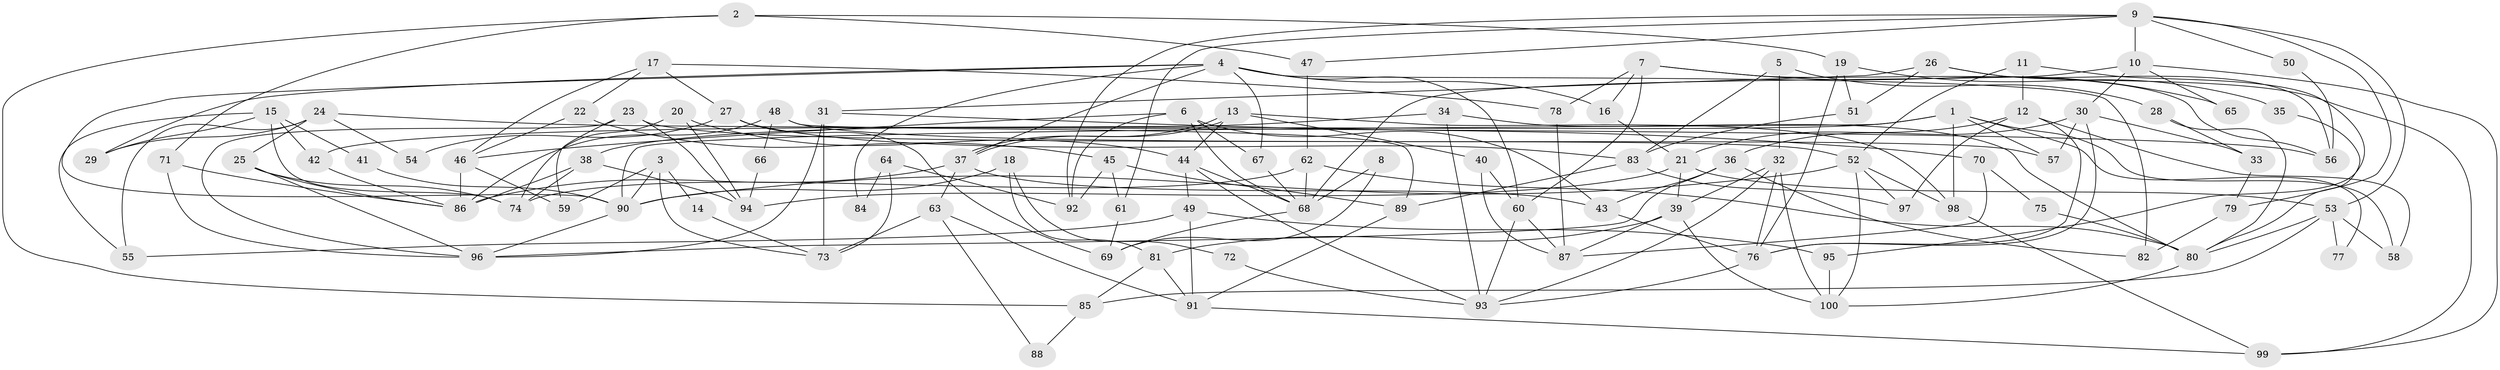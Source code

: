 // Generated by graph-tools (version 1.1) at 2025/11/02/21/25 10:11:14]
// undirected, 100 vertices, 200 edges
graph export_dot {
graph [start="1"]
  node [color=gray90,style=filled];
  1;
  2;
  3;
  4;
  5;
  6;
  7;
  8;
  9;
  10;
  11;
  12;
  13;
  14;
  15;
  16;
  17;
  18;
  19;
  20;
  21;
  22;
  23;
  24;
  25;
  26;
  27;
  28;
  29;
  30;
  31;
  32;
  33;
  34;
  35;
  36;
  37;
  38;
  39;
  40;
  41;
  42;
  43;
  44;
  45;
  46;
  47;
  48;
  49;
  50;
  51;
  52;
  53;
  54;
  55;
  56;
  57;
  58;
  59;
  60;
  61;
  62;
  63;
  64;
  65;
  66;
  67;
  68;
  69;
  70;
  71;
  72;
  73;
  74;
  75;
  76;
  77;
  78;
  79;
  80;
  81;
  82;
  83;
  84;
  85;
  86;
  87;
  88;
  89;
  90;
  91;
  92;
  93;
  94;
  95;
  96;
  97;
  98;
  99;
  100;
  1 -- 57;
  1 -- 98;
  1 -- 42;
  1 -- 58;
  1 -- 77;
  1 -- 90;
  2 -- 71;
  2 -- 19;
  2 -- 47;
  2 -- 85;
  3 -- 59;
  3 -- 90;
  3 -- 14;
  3 -- 73;
  4 -- 60;
  4 -- 29;
  4 -- 16;
  4 -- 37;
  4 -- 67;
  4 -- 82;
  4 -- 84;
  4 -- 90;
  5 -- 32;
  5 -- 28;
  5 -- 83;
  6 -- 68;
  6 -- 67;
  6 -- 43;
  6 -- 46;
  6 -- 92;
  7 -- 16;
  7 -- 60;
  7 -- 56;
  7 -- 65;
  7 -- 78;
  8 -- 68;
  8 -- 69;
  9 -- 53;
  9 -- 47;
  9 -- 10;
  9 -- 50;
  9 -- 61;
  9 -- 79;
  9 -- 92;
  10 -- 68;
  10 -- 30;
  10 -- 65;
  10 -- 99;
  11 -- 52;
  11 -- 95;
  11 -- 12;
  12 -- 76;
  12 -- 21;
  12 -- 58;
  12 -- 97;
  13 -- 37;
  13 -- 37;
  13 -- 44;
  13 -- 40;
  13 -- 98;
  14 -- 73;
  15 -- 42;
  15 -- 55;
  15 -- 29;
  15 -- 41;
  15 -- 74;
  16 -- 21;
  17 -- 78;
  17 -- 46;
  17 -- 22;
  17 -- 27;
  18 -- 81;
  18 -- 90;
  18 -- 72;
  19 -- 76;
  19 -- 51;
  19 -- 35;
  20 -- 74;
  20 -- 94;
  20 -- 44;
  21 -- 53;
  21 -- 39;
  21 -- 94;
  22 -- 46;
  22 -- 45;
  23 -- 52;
  23 -- 96;
  23 -- 59;
  23 -- 94;
  24 -- 56;
  24 -- 25;
  24 -- 29;
  24 -- 54;
  24 -- 55;
  25 -- 96;
  25 -- 74;
  25 -- 86;
  26 -- 99;
  26 -- 31;
  26 -- 51;
  26 -- 56;
  27 -- 83;
  27 -- 54;
  27 -- 69;
  28 -- 33;
  28 -- 80;
  30 -- 76;
  30 -- 33;
  30 -- 36;
  30 -- 57;
  31 -- 73;
  31 -- 96;
  31 -- 70;
  32 -- 39;
  32 -- 76;
  32 -- 93;
  32 -- 100;
  33 -- 79;
  34 -- 38;
  34 -- 93;
  34 -- 80;
  35 -- 80;
  36 -- 43;
  36 -- 82;
  36 -- 96;
  37 -- 43;
  37 -- 63;
  37 -- 86;
  38 -- 94;
  38 -- 86;
  38 -- 74;
  39 -- 100;
  39 -- 81;
  39 -- 87;
  40 -- 60;
  40 -- 87;
  41 -- 90;
  42 -- 86;
  43 -- 76;
  44 -- 68;
  44 -- 49;
  44 -- 93;
  45 -- 92;
  45 -- 61;
  45 -- 89;
  46 -- 86;
  46 -- 59;
  47 -- 62;
  48 -- 89;
  48 -- 86;
  48 -- 57;
  48 -- 66;
  49 -- 91;
  49 -- 55;
  49 -- 95;
  50 -- 56;
  51 -- 83;
  52 -- 90;
  52 -- 98;
  52 -- 97;
  52 -- 100;
  53 -- 58;
  53 -- 80;
  53 -- 77;
  53 -- 85;
  60 -- 87;
  60 -- 93;
  61 -- 69;
  62 -- 80;
  62 -- 74;
  62 -- 68;
  63 -- 91;
  63 -- 73;
  63 -- 88;
  64 -- 92;
  64 -- 73;
  64 -- 84;
  66 -- 94;
  67 -- 68;
  68 -- 69;
  70 -- 87;
  70 -- 75;
  71 -- 96;
  71 -- 86;
  72 -- 93;
  75 -- 80;
  76 -- 93;
  78 -- 87;
  79 -- 82;
  80 -- 100;
  81 -- 85;
  81 -- 91;
  83 -- 97;
  83 -- 89;
  85 -- 88;
  89 -- 91;
  90 -- 96;
  91 -- 99;
  95 -- 100;
  98 -- 99;
}
